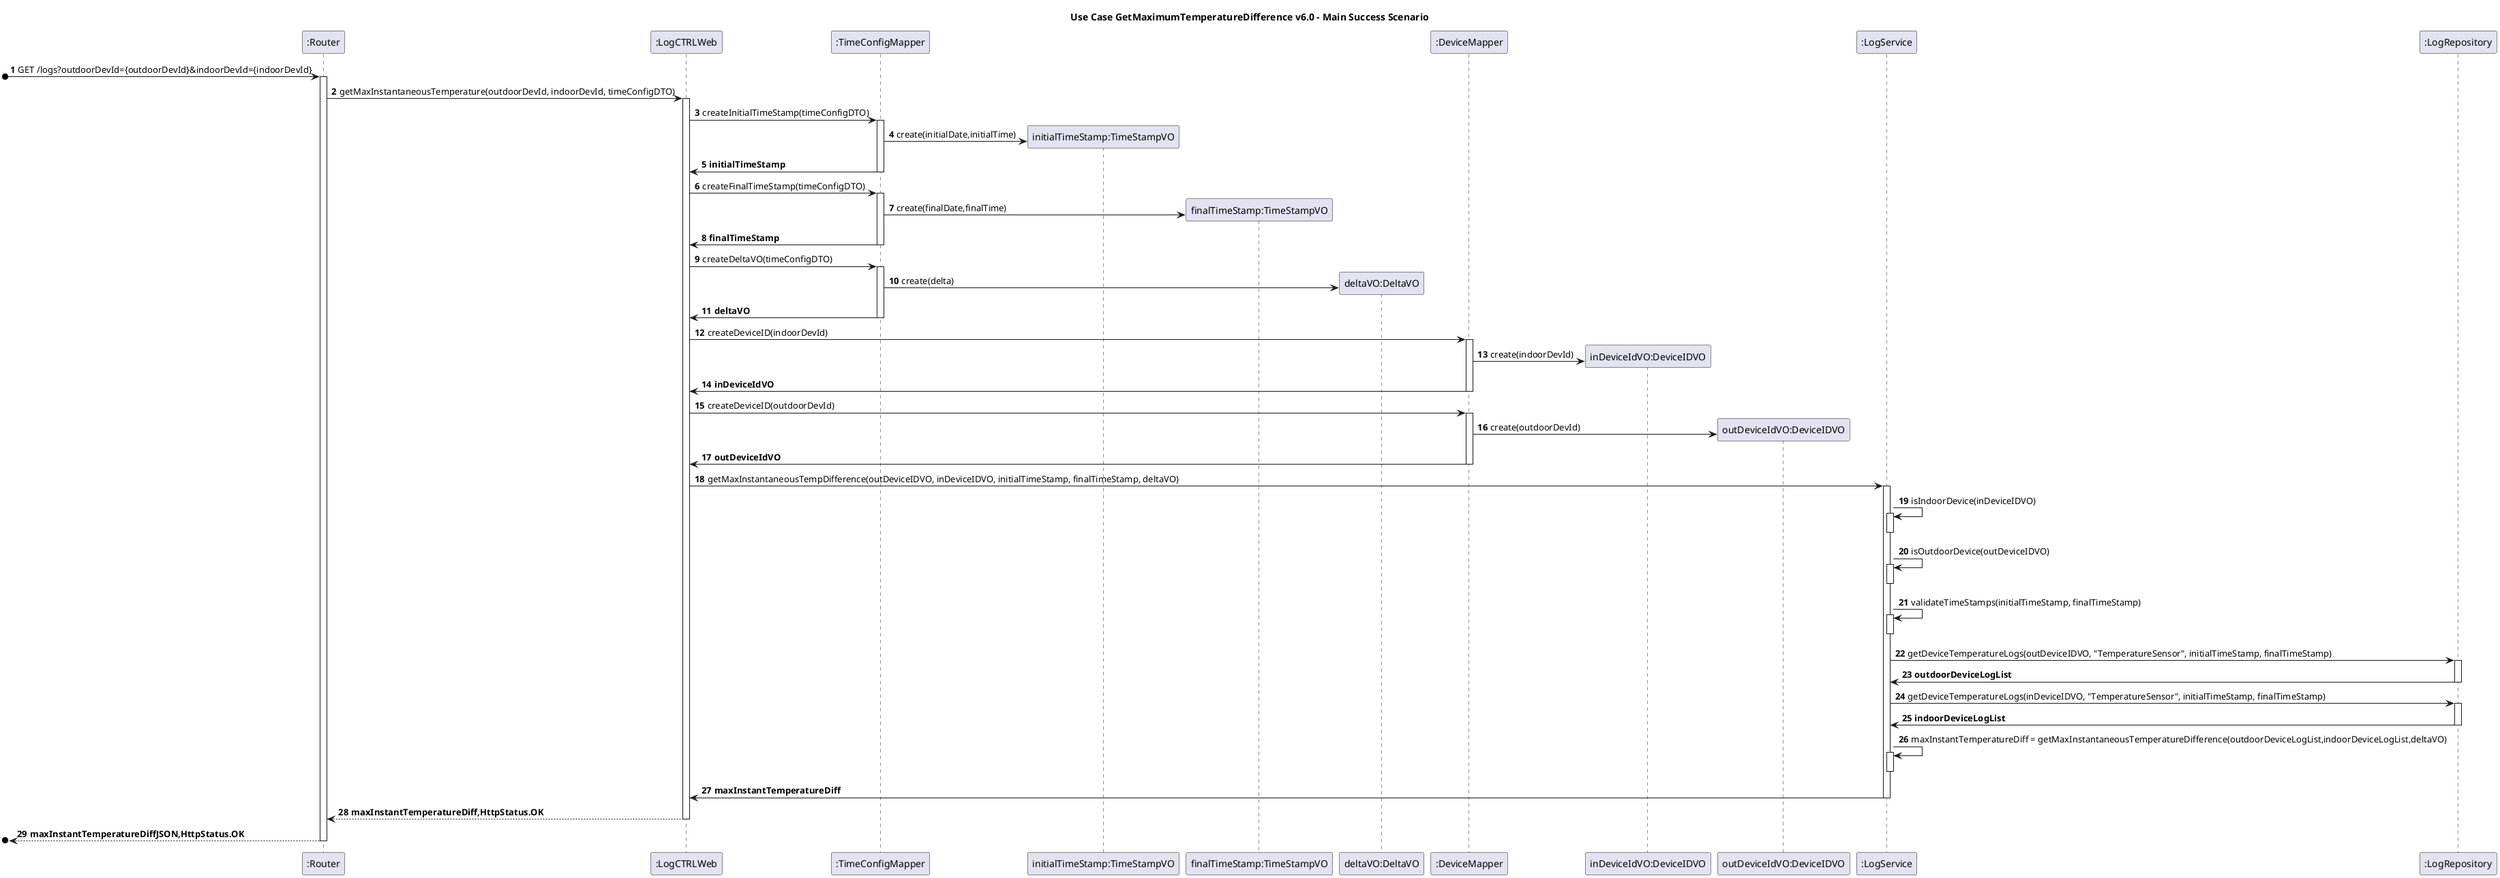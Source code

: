 @startuml
autonumber
title Use Case GetMaximumTemperatureDifference v6.0 - Main Success Scenario

participant ":Router" as R
participant ":LogCTRLWeb" as C
participant ":TimeConfigMapper" as TCA
participant "initialTimeStamp:TimeStampVO" as TSVinit
participant "finalTimeStamp:TimeStampVO" as TSVfinal
participant "deltaVO:DeltaVO" as delta
participant ":DeviceMapper" as DM
participant "inDeviceIdVO:DeviceIDVO" as DIV
participant "outDeviceIdVO:DeviceIDVO" as DOV
participant ":LogService" as LS
participant ":LogRepository" as LR


[o-> R : GET /logs?outdoorDevId={outdoorDevId}&indoorDevId={indoorDevId}
activate R
R-> C : getMaxInstantaneousTemperature(outdoorDevId, indoorDevId, timeConfigDTO)
activate C

C -> TCA : createInitialTimeStamp(timeConfigDTO)
activate TCA
TCA ->  TSVinit** : create(initialDate,initialTime)
TCA -> C : **initialTimeStamp**
deactivate TCA

C -> TCA : createFinalTimeStamp(timeConfigDTO)
activate TCA
TCA -> TSVfinal** : create(finalDate,finalTime)
TCA -> C : **finalTimeStamp**
deactivate TCA

C -> TCA : createDeltaVO(timeConfigDTO)
activate TCA
TCA -> delta** : create(delta)
TCA -> C : **deltaVO**
deactivate TCA


C -> DM  : createDeviceID(indoorDevId)
activate DM
DM -> DIV** : create(indoorDevId)
DM -> C : **inDeviceIdVO**
deactivate DM

C -> DM  : createDeviceID(outdoorDevId)
activate DM
DM -> DOV** : create(outdoorDevId)
DM -> C : **outDeviceIdVO**
deactivate DM

C -> LS : getMaxInstantaneousTempDifference(outDeviceIDVO, inDeviceIDVO, initialTimeStamp, finalTimeStamp, deltaVO)
activate LS

LS -> LS : isIndoorDevice(inDeviceIDVO)
activate LS
deactivate LS

LS -> LS : isOutdoorDevice(outDeviceIDVO)
activate LS
deactivate LS

LS -> LS : validateTimeStamps(initialTimeStamp, finalTimeStamp)
activate LS
deactivate LS

LS -> LR : getDeviceTemperatureLogs(outDeviceIDVO, "TemperatureSensor", initialTimeStamp, finalTimeStamp)
activate LR
LR -> LS : **outdoorDeviceLogList**
deactivate LR

LS -> LR : getDeviceTemperatureLogs(inDeviceIDVO, "TemperatureSensor", initialTimeStamp, finalTimeStamp)
activate LR
LR -> LS : **indoorDeviceLogList**
deactivate LR

LS -> LS : maxInstantTemperatureDiff = getMaxInstantaneousTemperatureDifference(outdoorDeviceLogList,indoorDeviceLogList,deltaVO)
activate LS
deactivate LS

LS -> C : **maxInstantTemperatureDiff**
deactivate LS
C --> R : **maxInstantTemperatureDiff,HttpStatus.OK**
deactivate C
[o<-- R : **maxInstantTemperatureDiffJSON,HttpStatus.OK**
deactivate R

@enduml